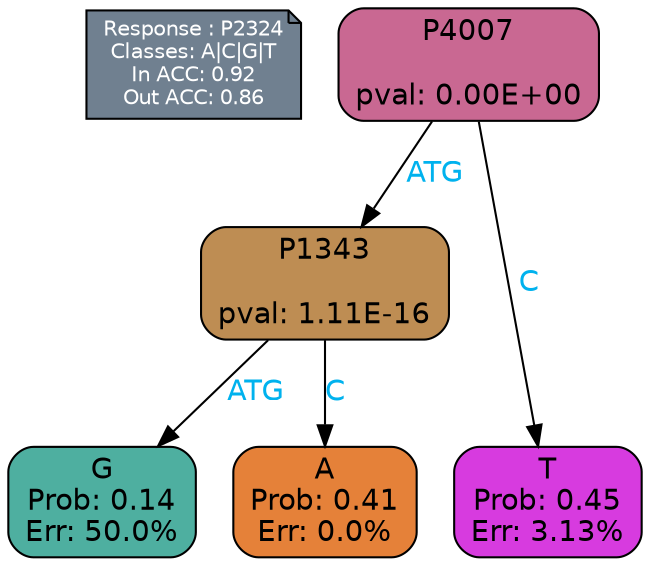 digraph Tree {
node [shape=box, style="filled, rounded", color="black", fontname=helvetica] ;
graph [ranksep=equally, splines=polylines, bgcolor=transparent, dpi=600] ;
edge [fontname=helvetica] ;
LEGEND [label="Response : P2324
Classes: A|C|G|T
In ACC: 0.92
Out ACC: 0.86
",shape=note,align=left,style=filled,fillcolor="slategray",fontcolor="white",fontsize=10];1 [label="P4007

pval: 0.00E+00", fillcolor="#c96892"] ;
2 [label="P1343

pval: 1.11E-16", fillcolor="#be8d53"] ;
3 [label="G
Prob: 0.14
Err: 50.0%", fillcolor="#4eafa0"] ;
4 [label="A
Prob: 0.41
Err: 0.0%", fillcolor="#e58139"] ;
5 [label="T
Prob: 0.45
Err: 3.13%", fillcolor="#d73bdf"] ;
1 -> 2 [label="ATG",fontcolor=deepskyblue2] ;
1 -> 5 [label="C",fontcolor=deepskyblue2] ;
2 -> 3 [label="ATG",fontcolor=deepskyblue2] ;
2 -> 4 [label="C",fontcolor=deepskyblue2] ;
{rank = same; 3;4;5;}{rank = same; LEGEND;1;}}